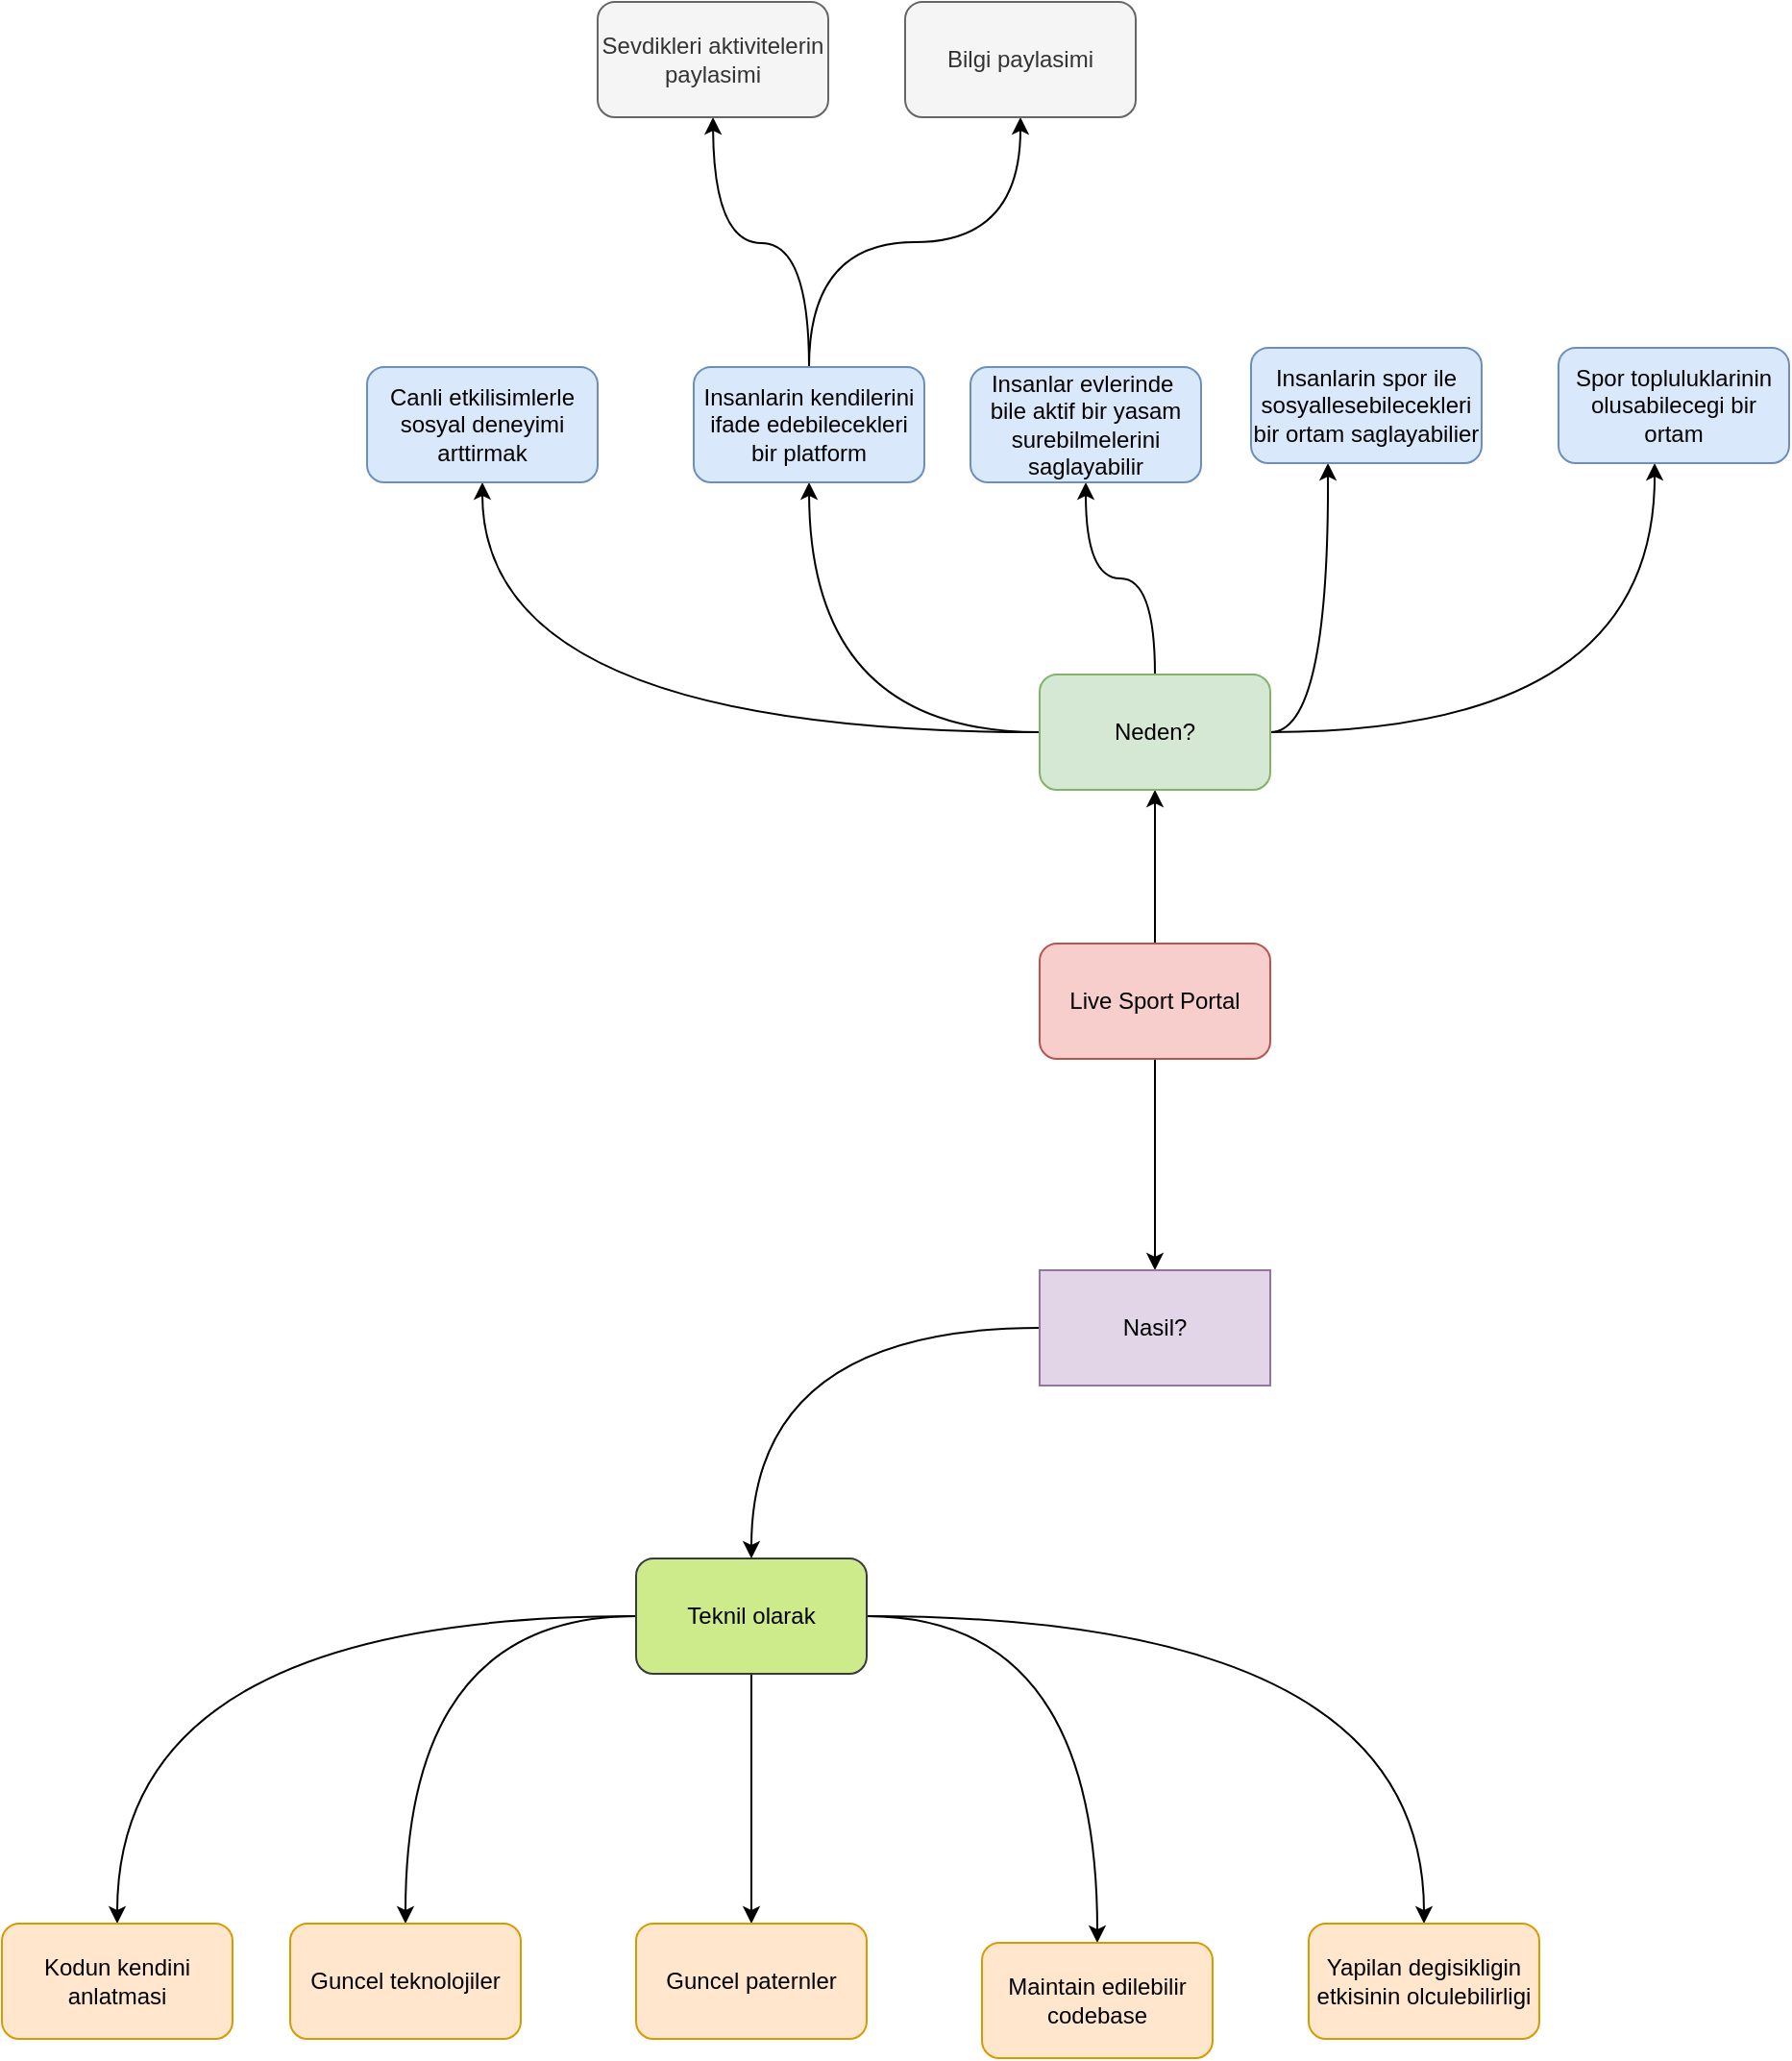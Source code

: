 <mxfile version="12.6.5" type="device"><diagram id="iL2zE7qaD2L_ZiYOHrYW" name="Page-1"><mxGraphModel dx="1940" dy="1887" grid="1" gridSize="10" guides="1" tooltips="1" connect="1" arrows="1" fold="1" page="1" pageScale="1" pageWidth="827" pageHeight="1169" math="0" shadow="0"><root><mxCell id="0"/><mxCell id="1" parent="0"/><mxCell id="emXsB2ohQggvRI4QxFAA-3" style="edgeStyle=orthogonalEdgeStyle;rounded=0;orthogonalLoop=1;jettySize=auto;html=1;entryX=0.5;entryY=1;entryDx=0;entryDy=0;curved=1;" parent="1" source="emXsB2ohQggvRI4QxFAA-1" target="emXsB2ohQggvRI4QxFAA-2" edge="1"><mxGeometry relative="1" as="geometry"/></mxCell><mxCell id="DOMWooIeQPKsYJJ-5UZs-7" style="edgeStyle=orthogonalEdgeStyle;curved=1;rounded=1;orthogonalLoop=1;jettySize=auto;html=1;startArrow=none;startFill=0;endArrow=classic;endFill=1;entryX=0.5;entryY=0;entryDx=0;entryDy=0;" parent="1" source="emXsB2ohQggvRI4QxFAA-1" edge="1" target="Hgn35VA9OlwqKwKy2Uyr-1"><mxGeometry relative="1" as="geometry"><mxPoint x="390" y="330" as="targetPoint"/></mxGeometry></mxCell><mxCell id="emXsB2ohQggvRI4QxFAA-1" value="Live Sport Portal" style="rounded=1;whiteSpace=wrap;html=1;fillColor=#f8cecc;strokeColor=#b85450;" parent="1" vertex="1"><mxGeometry x="330" y="170" width="120" height="60" as="geometry"/></mxCell><mxCell id="emXsB2ohQggvRI4QxFAA-4" style="edgeStyle=orthogonalEdgeStyle;curved=1;rounded=0;orthogonalLoop=1;jettySize=auto;html=1;entryX=0.5;entryY=1;entryDx=0;entryDy=0;" parent="1" source="emXsB2ohQggvRI4QxFAA-2" target="emXsB2ohQggvRI4QxFAA-5" edge="1"><mxGeometry relative="1" as="geometry"><mxPoint x="350" y="-70" as="targetPoint"/></mxGeometry></mxCell><mxCell id="emXsB2ohQggvRI4QxFAA-6" style="edgeStyle=orthogonalEdgeStyle;curved=1;rounded=0;orthogonalLoop=1;jettySize=auto;html=1;" parent="1" source="emXsB2ohQggvRI4QxFAA-2" edge="1"><mxGeometry relative="1" as="geometry"><mxPoint x="480" y="-80" as="targetPoint"/></mxGeometry></mxCell><mxCell id="2Tl9nvB5UgLsJPORawwC-1" style="edgeStyle=orthogonalEdgeStyle;rounded=0;orthogonalLoop=1;jettySize=auto;html=1;curved=1;" parent="1" source="emXsB2ohQggvRI4QxFAA-2" edge="1"><mxGeometry relative="1" as="geometry"><mxPoint x="210" y="-70" as="targetPoint"/></mxGeometry></mxCell><mxCell id="DOMWooIeQPKsYJJ-5UZs-1" style="edgeStyle=orthogonalEdgeStyle;rounded=1;orthogonalLoop=1;jettySize=auto;html=1;startArrow=none;startFill=0;endArrow=classic;endFill=1;curved=1;" parent="1" source="emXsB2ohQggvRI4QxFAA-2" edge="1"><mxGeometry relative="1" as="geometry"><mxPoint x="650" y="-80" as="targetPoint"/></mxGeometry></mxCell><mxCell id="Hgn35VA9OlwqKwKy2Uyr-3" style="edgeStyle=orthogonalEdgeStyle;rounded=0;orthogonalLoop=1;jettySize=auto;html=1;curved=1;" parent="1" source="emXsB2ohQggvRI4QxFAA-2" target="Hgn35VA9OlwqKwKy2Uyr-2" edge="1"><mxGeometry relative="1" as="geometry"/></mxCell><mxCell id="emXsB2ohQggvRI4QxFAA-2" value="Neden?" style="rounded=1;whiteSpace=wrap;html=1;fillColor=#d5e8d4;strokeColor=#82b366;" parent="1" vertex="1"><mxGeometry x="330" y="30" width="120" height="60" as="geometry"/></mxCell><mxCell id="emXsB2ohQggvRI4QxFAA-5" value="Insanlar evlerinde&amp;nbsp;&lt;br&gt;bile aktif bir yasam&lt;br&gt;surebilmelerini saglayabilir" style="rounded=1;whiteSpace=wrap;html=1;fillColor=#dae8fc;strokeColor=#6c8ebf;" parent="1" vertex="1"><mxGeometry x="294" y="-130" width="120" height="60" as="geometry"/></mxCell><mxCell id="emXsB2ohQggvRI4QxFAA-7" value="Insanlarin spor ile&lt;br&gt;sosyallesebilecekleri&lt;br&gt;bir ortam saglayabilier" style="rounded=1;whiteSpace=wrap;html=1;fillColor=#dae8fc;strokeColor=#6c8ebf;" parent="1" vertex="1"><mxGeometry x="440" y="-140" width="120" height="60" as="geometry"/></mxCell><mxCell id="DOMWooIeQPKsYJJ-5UZs-3" style="edgeStyle=orthogonalEdgeStyle;curved=1;rounded=1;orthogonalLoop=1;jettySize=auto;html=1;startArrow=none;startFill=0;endArrow=classic;endFill=1;" parent="1" source="2Tl9nvB5UgLsJPORawwC-2" edge="1"><mxGeometry relative="1" as="geometry"><mxPoint x="160" y="-260" as="targetPoint"/></mxGeometry></mxCell><mxCell id="DOMWooIeQPKsYJJ-5UZs-6" style="edgeStyle=orthogonalEdgeStyle;curved=1;rounded=1;orthogonalLoop=1;jettySize=auto;html=1;startArrow=none;startFill=0;endArrow=classic;endFill=1;" parent="1" source="2Tl9nvB5UgLsJPORawwC-2" target="DOMWooIeQPKsYJJ-5UZs-5" edge="1"><mxGeometry relative="1" as="geometry"/></mxCell><mxCell id="2Tl9nvB5UgLsJPORawwC-2" value="Insanlarin kendilerini ifade edebilecekleri bir platform" style="rounded=1;whiteSpace=wrap;html=1;fillColor=#dae8fc;strokeColor=#6c8ebf;" parent="1" vertex="1"><mxGeometry x="150" y="-130" width="120" height="60" as="geometry"/></mxCell><mxCell id="DOMWooIeQPKsYJJ-5UZs-2" value="Spor topluluklarinin olusabilecegi bir ortam" style="rounded=1;whiteSpace=wrap;html=1;fillColor=#dae8fc;strokeColor=#6c8ebf;" parent="1" vertex="1"><mxGeometry x="600" y="-140" width="120" height="60" as="geometry"/></mxCell><mxCell id="DOMWooIeQPKsYJJ-5UZs-4" value="Sevdikleri aktivitelerin paylasimi" style="rounded=1;whiteSpace=wrap;html=1;fillColor=#f5f5f5;strokeColor=#666666;fontColor=#333333;" parent="1" vertex="1"><mxGeometry x="100" y="-320" width="120" height="60" as="geometry"/></mxCell><mxCell id="DOMWooIeQPKsYJJ-5UZs-5" value="Bilgi paylasimi" style="rounded=1;whiteSpace=wrap;html=1;fillColor=#f5f5f5;strokeColor=#666666;fontColor=#333333;" parent="1" vertex="1"><mxGeometry x="260" y="-320" width="120" height="60" as="geometry"/></mxCell><mxCell id="DOMWooIeQPKsYJJ-5UZs-10" style="edgeStyle=orthogonalEdgeStyle;curved=1;rounded=1;orthogonalLoop=1;jettySize=auto;html=1;startArrow=none;startFill=0;endArrow=classic;endFill=1;" parent="1" source="DOMWooIeQPKsYJJ-5UZs-8" target="DOMWooIeQPKsYJJ-5UZs-9" edge="1"><mxGeometry relative="1" as="geometry"/></mxCell><mxCell id="DOMWooIeQPKsYJJ-5UZs-12" style="edgeStyle=orthogonalEdgeStyle;curved=1;rounded=1;orthogonalLoop=1;jettySize=auto;html=1;startArrow=none;startFill=0;endArrow=classic;endFill=1;" parent="1" source="DOMWooIeQPKsYJJ-5UZs-8" target="DOMWooIeQPKsYJJ-5UZs-11" edge="1"><mxGeometry relative="1" as="geometry"/></mxCell><mxCell id="DOMWooIeQPKsYJJ-5UZs-13" style="edgeStyle=orthogonalEdgeStyle;curved=1;rounded=1;orthogonalLoop=1;jettySize=auto;html=1;startArrow=none;startFill=0;endArrow=classic;endFill=1;" parent="1" source="DOMWooIeQPKsYJJ-5UZs-8" edge="1" target="DOMWooIeQPKsYJJ-5UZs-14"><mxGeometry relative="1" as="geometry"><mxPoint x="370" y="690" as="targetPoint"/></mxGeometry></mxCell><mxCell id="DOMWooIeQPKsYJJ-5UZs-16" style="edgeStyle=orthogonalEdgeStyle;curved=1;rounded=1;orthogonalLoop=1;jettySize=auto;html=1;startArrow=none;startFill=0;endArrow=classic;endFill=1;" parent="1" source="DOMWooIeQPKsYJJ-5UZs-8" target="DOMWooIeQPKsYJJ-5UZs-15" edge="1"><mxGeometry relative="1" as="geometry"/></mxCell><mxCell id="DOMWooIeQPKsYJJ-5UZs-17" style="edgeStyle=orthogonalEdgeStyle;curved=1;rounded=1;orthogonalLoop=1;jettySize=auto;html=1;startArrow=none;startFill=0;endArrow=classic;endFill=1;" parent="1" source="DOMWooIeQPKsYJJ-5UZs-8" edge="1" target="DOMWooIeQPKsYJJ-5UZs-18"><mxGeometry relative="1" as="geometry"><mxPoint x="-150" y="680" as="targetPoint"/></mxGeometry></mxCell><mxCell id="DOMWooIeQPKsYJJ-5UZs-8" value="Teknil olarak" style="rounded=1;whiteSpace=wrap;html=1;fillColor=#cdeb8b;strokeColor=#36393d;" parent="1" vertex="1"><mxGeometry x="120" y="490" width="120" height="60" as="geometry"/></mxCell><mxCell id="DOMWooIeQPKsYJJ-5UZs-9" value="Guncel teknolojiler" style="rounded=1;whiteSpace=wrap;html=1;fillColor=#ffe6cc;strokeColor=#d79b00;" parent="1" vertex="1"><mxGeometry x="-60" y="680" width="120" height="60" as="geometry"/></mxCell><mxCell id="DOMWooIeQPKsYJJ-5UZs-11" value="Guncel paternler" style="rounded=1;whiteSpace=wrap;html=1;fillColor=#ffe6cc;strokeColor=#d79b00;" parent="1" vertex="1"><mxGeometry x="120" y="680" width="120" height="60" as="geometry"/></mxCell><mxCell id="DOMWooIeQPKsYJJ-5UZs-14" value="Maintain edilebilir codebase" style="rounded=1;whiteSpace=wrap;html=1;fillColor=#ffe6cc;strokeColor=#d79b00;" parent="1" vertex="1"><mxGeometry x="300" y="690" width="120" height="60" as="geometry"/></mxCell><mxCell id="DOMWooIeQPKsYJJ-5UZs-15" value="Yapilan degisikligin etkisinin olculebilirligi" style="rounded=1;whiteSpace=wrap;html=1;fillColor=#ffe6cc;strokeColor=#d79b00;" parent="1" vertex="1"><mxGeometry x="470" y="680" width="120" height="60" as="geometry"/></mxCell><mxCell id="DOMWooIeQPKsYJJ-5UZs-18" value="Kodun kendini anlatmasi" style="rounded=1;whiteSpace=wrap;html=1;fillColor=#ffe6cc;strokeColor=#d79b00;" parent="1" vertex="1"><mxGeometry x="-210" y="680" width="120" height="60" as="geometry"/></mxCell><mxCell id="bKwq6Erlw-ZPSKetH56X-1" style="edgeStyle=orthogonalEdgeStyle;rounded=0;orthogonalLoop=1;jettySize=auto;html=1;curved=1;" edge="1" parent="1" source="Hgn35VA9OlwqKwKy2Uyr-1" target="DOMWooIeQPKsYJJ-5UZs-8"><mxGeometry relative="1" as="geometry"/></mxCell><mxCell id="Hgn35VA9OlwqKwKy2Uyr-1" value="Nasil?" style="rounded=0;whiteSpace=wrap;html=1;fillColor=#e1d5e7;strokeColor=#9673a6;" parent="1" vertex="1"><mxGeometry x="330" y="340" width="120" height="60" as="geometry"/></mxCell><mxCell id="Hgn35VA9OlwqKwKy2Uyr-2" value="Canli etkilisimlerle sosyal deneyimi arttirmak" style="rounded=1;whiteSpace=wrap;html=1;fillColor=#dae8fc;strokeColor=#6c8ebf;" parent="1" vertex="1"><mxGeometry x="-20" y="-130" width="120" height="60" as="geometry"/></mxCell></root></mxGraphModel></diagram></mxfile>